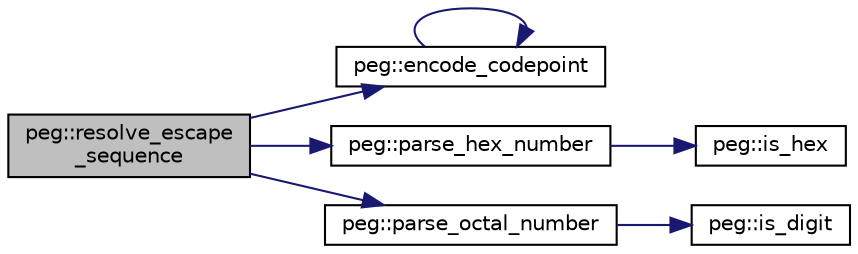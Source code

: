 digraph "peg::resolve_escape_sequence"
{
 // LATEX_PDF_SIZE
  edge [fontname="Helvetica",fontsize="10",labelfontname="Helvetica",labelfontsize="10"];
  node [fontname="Helvetica",fontsize="10",shape=record];
  rankdir="LR";
  Node1 [label="peg::resolve_escape\l_sequence",height=0.2,width=0.4,color="black", fillcolor="grey75", style="filled", fontcolor="black",tooltip=" "];
  Node1 -> Node2 [color="midnightblue",fontsize="10",style="solid",fontname="Helvetica"];
  Node2 [label="peg::encode_codepoint",height=0.2,width=0.4,color="black", fillcolor="white", style="filled",URL="$namespacepeg.html#af6f682aabf0601a956019fc6c3e8f6d7",tooltip=" "];
  Node2 -> Node2 [color="midnightblue",fontsize="10",style="solid",fontname="Helvetica"];
  Node1 -> Node3 [color="midnightblue",fontsize="10",style="solid",fontname="Helvetica"];
  Node3 [label="peg::parse_hex_number",height=0.2,width=0.4,color="black", fillcolor="white", style="filled",URL="$namespacepeg.html#abfdc109d929cf63840ab46be33b67ec1",tooltip=" "];
  Node3 -> Node4 [color="midnightblue",fontsize="10",style="solid",fontname="Helvetica"];
  Node4 [label="peg::is_hex",height=0.2,width=0.4,color="black", fillcolor="white", style="filled",URL="$namespacepeg.html#a7d7fd3cd22e68ec6e062821490fa4eaf",tooltip=" "];
  Node1 -> Node5 [color="midnightblue",fontsize="10",style="solid",fontname="Helvetica"];
  Node5 [label="peg::parse_octal_number",height=0.2,width=0.4,color="black", fillcolor="white", style="filled",URL="$namespacepeg.html#a2247d8faf36dfb0918d69c10bc32dae6",tooltip=" "];
  Node5 -> Node6 [color="midnightblue",fontsize="10",style="solid",fontname="Helvetica"];
  Node6 [label="peg::is_digit",height=0.2,width=0.4,color="black", fillcolor="white", style="filled",URL="$namespacepeg.html#a4648e4724ec72e5e15f7eb5c2dae68fb",tooltip=" "];
}
